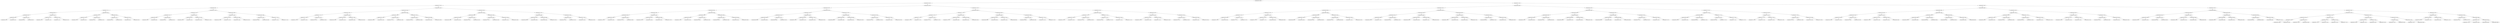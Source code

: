digraph G{
157277860 [label="Node{data=[5766, 5766]}"]
157277860 -> 2066401398
2066401398 [label="Node{data=[3109, 3109]}"]
2066401398 -> 516803228
516803228 [label="Node{data=[1573, 1573]}"]
516803228 -> 111847884
111847884 [label="Node{data=[333, 333]}"]
111847884 -> 1912073539
1912073539 [label="Node{data=[317, 317]}"]
1912073539 -> 1555296883
1555296883 [label="Node{data=[309, 309]}"]
1555296883 -> 752503379
752503379 [label="Node{data=[305, 305]}"]
752503379 -> 2146267853
2146267853 [label="Node{data=[303, 303]}"]
2146267853 -> 834540934
834540934 [label="Node{data=[302, 302]}"]
2146267853 -> 1918716328
1918716328 [label="Node{data=[304, 304]}"]
752503379 -> 212540770
212540770 [label="Node{data=[307, 307]}"]
212540770 -> 415530272
415530272 [label="Node{data=[306, 306]}"]
212540770 -> 1503087003
1503087003 [label="Node{data=[308, 308]}"]
1555296883 -> 1092573960
1092573960 [label="Node{data=[313, 313]}"]
1092573960 -> 353046084
353046084 [label="Node{data=[311, 311]}"]
353046084 -> 773672120
773672120 [label="Node{data=[310, 310]}"]
353046084 -> 1294275441
1294275441 [label="Node{data=[312, 312]}"]
1092573960 -> 1993983686
1993983686 [label="Node{data=[315, 315]}"]
1993983686 -> 997039991
997039991 [label="Node{data=[314, 314]}"]
1993983686 -> 2136046638
2136046638 [label="Node{data=[316, 316]}"]
1912073539 -> 445269550
445269550 [label="Node{data=[325, 325]}"]
445269550 -> 584928335
584928335 [label="Node{data=[321, 321]}"]
584928335 -> 1973221700
1973221700 [label="Node{data=[319, 319]}"]
1973221700 -> 22567893
22567893 [label="Node{data=[318, 318]}"]
1973221700 -> 1227605734
1227605734 [label="Node{data=[320, 320]}"]
584928335 -> 22824120
22824120 [label="Node{data=[323, 323]}"]
22824120 -> 320396046
320396046 [label="Node{data=[322, 322]}"]
22824120 -> 1356708939
1356708939 [label="Node{data=[324, 324]}"]
445269550 -> 1205226560
1205226560 [label="Node{data=[329, 329]}"]
1205226560 -> 617392518
617392518 [label="Node{data=[327, 327]}"]
617392518 -> 1901713082
1901713082 [label="Node{data=[326, 326]}"]
617392518 -> 1281037118
1281037118 [label="Node{data=[328, 328]}"]
1205226560 -> 966455993
966455993 [label="Node{data=[331, 331]}"]
966455993 -> 2027682965
2027682965 [label="Node{data=[330, 330]}"]
966455993 -> 1191713074
1191713074 [label="Node{data=[332, 332]}"]
111847884 -> 1407070222
1407070222 [label="Node{data=[1243, 1243]}"]
1407070222 -> 1035931638
1035931638 [label="Node{data=[341, 341]}"]
1035931638 -> 438788992
438788992 [label="Node{data=[337, 337]}"]
438788992 -> 501299327
501299327 [label="Node{data=[335, 335]}"]
501299327 -> 1058878861
1058878861 [label="Node{data=[334, 334]}"]
501299327 -> 2048412967
2048412967 [label="Node{data=[336, 336]}"]
438788992 -> 1535249031
1535249031 [label="Node{data=[339, 339]}"]
1535249031 -> 1328866120
1328866120 [label="Node{data=[338, 338]}"]
1535249031 -> 424875646
424875646 [label="Node{data=[340, 340]}"]
1035931638 -> 555356422
555356422 [label="Node{data=[345, 345]}"]
555356422 -> 1787294096
1787294096 [label="Node{data=[343, 343]}"]
1787294096 -> 46231851
46231851 [label="Node{data=[342, 342]}"]
1787294096 -> 60848107
60848107 [label="Node{data=[344, 344]}"]
555356422 -> 1925436600
1925436600 [label="Node{data=[1105, 1105]}"]
1925436600 -> 664641537
664641537 [label="Node{data=[1055, 1055]}"]
1925436600 -> 786220528
786220528 [label="Node{data=[1190, 1190]}"]
1407070222 -> 776204527
776204527 [label="Node{data=[1565, 1565]}"]
776204527 -> 1112119179
1112119179 [label="Node{data=[1561, 1561]}"]
1112119179 -> 136231531
136231531 [label="Node{data=[1343, 1343]}"]
136231531 -> 1076170205
1076170205 [label="Node{data=[1340, 1340]}"]
136231531 -> 1901091262
1901091262 [label="Node{data=[1378, 1378]}"]
1112119179 -> 2133552592
2133552592 [label="Node{data=[1563, 1563]}"]
2133552592 -> 35347900
35347900 [label="Node{data=[1562, 1562]}"]
2133552592 -> 1790505927
1790505927 [label="Node{data=[1564, 1564]}"]
776204527 -> 433511047
433511047 [label="Node{data=[1569, 1569]}"]
433511047 -> 1027043712
1027043712 [label="Node{data=[1567, 1567]}"]
1027043712 -> 1696148775
1696148775 [label="Node{data=[1566, 1566]}"]
1027043712 -> 1209191560
1209191560 [label="Node{data=[1568, 1568]}"]
433511047 -> 1740580335
1740580335 [label="Node{data=[1571, 1571]}"]
1740580335 -> 1627583465
1627583465 [label="Node{data=[1570, 1570]}"]
1740580335 -> 1306430203
1306430203 [label="Node{data=[1572, 1572]}"]
516803228 -> 326531396
326531396 [label="Node{data=[1991, 1991]}"]
326531396 -> 234399384
234399384 [label="Node{data=[1589, 1589]}"]
234399384 -> 2073268597
2073268597 [label="Node{data=[1581, 1581]}"]
2073268597 -> 1117996462
1117996462 [label="Node{data=[1577, 1577]}"]
1117996462 -> 1648343271
1648343271 [label="Node{data=[1575, 1575]}"]
1648343271 -> 716901982
716901982 [label="Node{data=[1574, 1574]}"]
1648343271 -> 1296316997
1296316997 [label="Node{data=[1576, 1576]}"]
1117996462 -> 353536118
353536118 [label="Node{data=[1579, 1579]}"]
353536118 -> 183886515
183886515 [label="Node{data=[1578, 1578]}"]
353536118 -> 2018427981
2018427981 [label="Node{data=[1580, 1580]}"]
2073268597 -> 347365139
347365139 [label="Node{data=[1585, 1585]}"]
347365139 -> 367273163
367273163 [label="Node{data=[1583, 1583]}"]
367273163 -> 807513278
807513278 [label="Node{data=[1582, 1582]}"]
367273163 -> 1052998235
1052998235 [label="Node{data=[1584, 1584]}"]
347365139 -> 146404951
146404951 [label="Node{data=[1587, 1587]}"]
146404951 -> 1020217847
1020217847 [label="Node{data=[1586, 1586]}"]
146404951 -> 20334220
20334220 [label="Node{data=[1588, 1588]}"]
234399384 -> 604173651
604173651 [label="Node{data=[1983, 1983]}"]
604173651 -> 1674491082
1674491082 [label="Node{data=[1604, 1604]}"]
1674491082 -> 629725621
629725621 [label="Node{data=[1591, 1591]}"]
629725621 -> 372898222
372898222 [label="Node{data=[1590, 1590]}"]
629725621 -> 631385687
631385687 [label="Node{data=[1592, 1592]}"]
1674491082 -> 861714125
861714125 [label="Node{data=[1946, 1946]}"]
861714125 -> 1350206562
1350206562 [label="Node{data=[1671, 1671]}"]
861714125 -> 165147466
165147466 [label="Node{data=[1982, 1982]}"]
604173651 -> 1035187377
1035187377 [label="Node{data=[1987, 1987]}"]
1035187377 -> 1804572436
1804572436 [label="Node{data=[1985, 1985]}"]
1804572436 -> 1867667347
1867667347 [label="Node{data=[1984, 1984]}"]
1804572436 -> 1504289936
1504289936 [label="Node{data=[1986, 1986]}"]
1035187377 -> 2040497448
2040497448 [label="Node{data=[1989, 1989]}"]
2040497448 -> 1858046520
1858046520 [label="Node{data=[1988, 1988]}"]
2040497448 -> 321693363
321693363 [label="Node{data=[1990, 1990]}"]
326531396 -> 129305954
129305954 [label="Node{data=[2624, 2624]}"]
129305954 -> 42368633
42368633 [label="Node{data=[2616, 2616]}"]
42368633 -> 284871259
284871259 [label="Node{data=[1995, 1995]}"]
284871259 -> 1721102281
1721102281 [label="Node{data=[1993, 1993]}"]
1721102281 -> 1239687268
1239687268 [label="Node{data=[1992, 1992]}"]
1721102281 -> 2015427223
2015427223 [label="Node{data=[1994, 1994]}"]
284871259 -> 1045319642
1045319642 [label="Node{data=[2614, 2614]}"]
1045319642 -> 2003571837
2003571837 [label="Node{data=[2613, 2613]}"]
1045319642 -> 526646772
526646772 [label="Node{data=[2615, 2615]}"]
42368633 -> 1625839821
1625839821 [label="Node{data=[2620, 2620]}"]
1625839821 -> 739568533
739568533 [label="Node{data=[2618, 2618]}"]
739568533 -> 1003281814
1003281814 [label="Node{data=[2617, 2617]}"]
739568533 -> 1002441542
1002441542 [label="Node{data=[2619, 2619]}"]
1625839821 -> 424411843
424411843 [label="Node{data=[2622, 2622]}"]
424411843 -> 311364156
311364156 [label="Node{data=[2621, 2621]}"]
424411843 -> 1341281686
1341281686 [label="Node{data=[2623, 2623]}"]
129305954 -> 1960045845
1960045845 [label="Node{data=[3101, 3101]}"]
1960045845 -> 233874262
233874262 [label="Node{data=[3095, 3095]}"]
233874262 -> 1740936766
1740936766 [label="Node{data=[3051, 3051]}"]
1740936766 -> 986132917
986132917 [label="Node{data=[2625, 2625]}"]
1740936766 -> 1368905917
1368905917 [label="Node{data=[3065, 3065]}"]
233874262 -> 1509239754
1509239754 [label="Node{data=[3099, 3099]}"]
1509239754 -> 440607660
440607660 [label="Node{data=[3098, 3098]}"]
1509239754 -> 428536776
428536776 [label="Node{data=[3100, 3100]}"]
1960045845 -> 1983349364
1983349364 [label="Node{data=[3105, 3105]}"]
1983349364 -> 116153347
116153347 [label="Node{data=[3103, 3103]}"]
116153347 -> 95502641
95502641 [label="Node{data=[3102, 3102]}"]
116153347 -> 1265362684
1265362684 [label="Node{data=[3104, 3104]}"]
1983349364 -> 25557447
25557447 [label="Node{data=[3107, 3107]}"]
25557447 -> 1710076336
1710076336 [label="Node{data=[3106, 3106]}"]
25557447 -> 1792724213
1792724213 [label="Node{data=[3108, 3108]}"]
2066401398 -> 2115144532
2115144532 [label="Node{data=[3769, 3769]}"]
2115144532 -> 1349979792
1349979792 [label="Node{data=[3357, 3357]}"]
1349979792 -> 1478448415
1478448415 [label="Node{data=[3208, 3208]}"]
1478448415 -> 1688110989
1688110989 [label="Node{data=[3200, 3200]}"]
1688110989 -> 238872673
238872673 [label="Node{data=[3196, 3196]}"]
238872673 -> 1725396152
1725396152 [label="Node{data=[3194, 3194]}"]
1725396152 -> 1153589968
1153589968 [label="Node{data=[3110, 3110]}"]
1725396152 -> 1425028906
1425028906 [label="Node{data=[3195, 3195]}"]
238872673 -> 1038524981
1038524981 [label="Node{data=[3198, 3198]}"]
1038524981 -> 1615422341
1615422341 [label="Node{data=[3197, 3197]}"]
1038524981 -> 927615422
927615422 [label="Node{data=[3199, 3199]}"]
1688110989 -> 1658216730
1658216730 [label="Node{data=[3204, 3204]}"]
1658216730 -> 1781104767
1781104767 [label="Node{data=[3202, 3202]}"]
1781104767 -> 1104643060
1104643060 [label="Node{data=[3201, 3201]}"]
1781104767 -> 615855561
615855561 [label="Node{data=[3203, 3203]}"]
1658216730 -> 1966759668
1966759668 [label="Node{data=[3206, 3206]}"]
1966759668 -> 1404437076
1404437076 [label="Node{data=[3205, 3205]}"]
1966759668 -> 780399605
780399605 [label="Node{data=[3207, 3207]}"]
1478448415 -> 588615825
588615825 [label="Node{data=[3349, 3349]}"]
588615825 -> 75479033
75479033 [label="Node{data=[3345, 3345]}"]
75479033 -> 1740157312
1740157312 [label="Node{data=[3343, 3343]}"]
1740157312 -> 1452669657
1452669657 [label="Node{data=[3212, 3212]}"]
1740157312 -> 1493924226
1493924226 [label="Node{data=[3344, 3344]}"]
75479033 -> 540200229
540200229 [label="Node{data=[3347, 3347]}"]
540200229 -> 44325906
44325906 [label="Node{data=[3346, 3346]}"]
540200229 -> 2065575341
2065575341 [label="Node{data=[3348, 3348]}"]
588615825 -> 2044435493
2044435493 [label="Node{data=[3353, 3353]}"]
2044435493 -> 1337343454
1337343454 [label="Node{data=[3351, 3351]}"]
1337343454 -> 1876077814
1876077814 [label="Node{data=[3350, 3350]}"]
1337343454 -> 1705740260
1705740260 [label="Node{data=[3352, 3352]}"]
2044435493 -> 1085543872
1085543872 [label="Node{data=[3355, 3355]}"]
1085543872 -> 1049794757
1049794757 [label="Node{data=[3354, 3354]}"]
1085543872 -> 1146955517
1146955517 [label="Node{data=[3356, 3356]}"]
1349979792 -> 2104495413
2104495413 [label="Node{data=[3679, 3679]}"]
2104495413 -> 487198030
487198030 [label="Node{data=[3671, 3671]}"]
487198030 -> 930409114
930409114 [label="Node{data=[3361, 3361]}"]
930409114 -> 439568455
439568455 [label="Node{data=[3359, 3359]}"]
439568455 -> 1742206865
1742206865 [label="Node{data=[3358, 3358]}"]
439568455 -> 721090136
721090136 [label="Node{data=[3360, 3360]}"]
930409114 -> 977992103
977992103 [label="Node{data=[3571, 3571]}"]
977992103 -> 985399257
985399257 [label="Node{data=[3555, 3555]}"]
977992103 -> 1653144672
1653144672 [label="Node{data=[3670, 3670]}"]
487198030 -> 532520543
532520543 [label="Node{data=[3675, 3675]}"]
532520543 -> 1918356430
1918356430 [label="Node{data=[3673, 3673]}"]
1918356430 -> 393717610
393717610 [label="Node{data=[3672, 3672]}"]
1918356430 -> 850993688
850993688 [label="Node{data=[3674, 3674]}"]
532520543 -> 1099238774
1099238774 [label="Node{data=[3677, 3677]}"]
1099238774 -> 230733619
230733619 [label="Node{data=[3676, 3676]}"]
1099238774 -> 665193750
665193750 [label="Node{data=[3678, 3678]}"]
2104495413 -> 1559511576
1559511576 [label="Node{data=[3761, 3761]}"]
1559511576 -> 896731725
896731725 [label="Node{data=[3683, 3683]}"]
896731725 -> 1023560447
1023560447 [label="Node{data=[3681, 3681]}"]
1023560447 -> 719007476
719007476 [label="Node{data=[3680, 3680]}"]
1023560447 -> 1413569845
1413569845 [label="Node{data=[3682, 3682]}"]
896731725 -> 2035090578
2035090578 [label="Node{data=[3685, 3685]}"]
2035090578 -> 1454898422
1454898422 [label="Node{data=[3684, 3684]}"]
2035090578 -> 627627098
627627098 [label="Node{data=[3760, 3760]}"]
1559511576 -> 2065599799
2065599799 [label="Node{data=[3765, 3765]}"]
2065599799 -> 1793486674
1793486674 [label="Node{data=[3763, 3763]}"]
1793486674 -> 56590004
56590004 [label="Node{data=[3762, 3762]}"]
1793486674 -> 1626775681
1626775681 [label="Node{data=[3764, 3764]}"]
2065599799 -> 1871642269
1871642269 [label="Node{data=[3767, 3767]}"]
1871642269 -> 910917825
910917825 [label="Node{data=[3766, 3766]}"]
1871642269 -> 1318707810
1318707810 [label="Node{data=[3768, 3768]}"]
2115144532 -> 457089432
457089432 [label="Node{data=[4273, 4273]}"]
457089432 -> 64806516
64806516 [label="Node{data=[3805, 3805]}"]
64806516 -> 1769675590
1769675590 [label="Node{data=[3777, 3777]}"]
1769675590 -> 1760591609
1760591609 [label="Node{data=[3773, 3773]}"]
1760591609 -> 111947806
111947806 [label="Node{data=[3771, 3771]}"]
111947806 -> 1667658177
1667658177 [label="Node{data=[3770, 3770]}"]
111947806 -> 1391916992
1391916992 [label="Node{data=[3772, 3772]}"]
1760591609 -> 966413521
966413521 [label="Node{data=[3775, 3775]}"]
966413521 -> 1582409532
1582409532 [label="Node{data=[3774, 3774]}"]
966413521 -> 250162510
250162510 [label="Node{data=[3776, 3776]}"]
1769675590 -> 1799652260
1799652260 [label="Node{data=[3801, 3801]}"]
1799652260 -> 5486297
5486297 [label="Node{data=[3799, 3799]}"]
5486297 -> 1399359912
1399359912 [label="Node{data=[3778, 3778]}"]
5486297 -> 338447830
338447830 [label="Node{data=[3800, 3800]}"]
1799652260 -> 1530574164
1530574164 [label="Node{data=[3803, 3803]}"]
1530574164 -> 1187128724
1187128724 [label="Node{data=[3802, 3802]}"]
1530574164 -> 1366343981
1366343981 [label="Node{data=[3804, 3804]}"]
64806516 -> 658793512
658793512 [label="Node{data=[4265, 4265]}"]
658793512 -> 693826945
693826945 [label="Node{data=[3809, 3809]}"]
693826945 -> 2128845755
2128845755 [label="Node{data=[3807, 3807]}"]
2128845755 -> 701318371
701318371 [label="Node{data=[3806, 3806]}"]
2128845755 -> 757858518
757858518 [label="Node{data=[3808, 3808]}"]
693826945 -> 1394875919
1394875919 [label="Node{data=[3811, 3811]}"]
1394875919 -> 829974931
829974931 [label="Node{data=[3810, 3810]}"]
1394875919 -> 1926355203
1926355203 [label="Node{data=[3989, 3989]}"]
658793512 -> 1060523327
1060523327 [label="Node{data=[4269, 4269]}"]
1060523327 -> 1284630704
1284630704 [label="Node{data=[4267, 4267]}"]
1284630704 -> 1045902400
1045902400 [label="Node{data=[4266, 4266]}"]
1284630704 -> 1119021896
1119021896 [label="Node{data=[4268, 4268]}"]
1060523327 -> 1340086676
1340086676 [label="Node{data=[4271, 4271]}"]
1340086676 -> 209173680
209173680 [label="Node{data=[4270, 4270]}"]
1340086676 -> 184904778
184904778 [label="Node{data=[4272, 4272]}"]
457089432 -> 1589128905
1589128905 [label="Node{data=[5122, 5122]}"]
1589128905 -> 291221555
291221555 [label="Node{data=[4281, 4281]}"]
291221555 -> 553127060
553127060 [label="Node{data=[4277, 4277]}"]
553127060 -> 12534781
12534781 [label="Node{data=[4275, 4275]}"]
12534781 -> 535755589
535755589 [label="Node{data=[4274, 4274]}"]
12534781 -> 1400375971
1400375971 [label="Node{data=[4276, 4276]}"]
553127060 -> 864301300
864301300 [label="Node{data=[4279, 4279]}"]
864301300 -> 1230912978
1230912978 [label="Node{data=[4278, 4278]}"]
864301300 -> 553833327
553833327 [label="Node{data=[4280, 4280]}"]
291221555 -> 851241214
851241214 [label="Node{data=[5111, 5111]}"]
851241214 -> 548236749
548236749 [label="Node{data=[4775, 4775]}"]
548236749 -> 413492391
413492391 [label="Node{data=[4282, 4282]}"]
548236749 -> 789271927
789271927 [label="Node{data=[4787, 4787]}"]
851241214 -> 2057679728
2057679728 [label="Node{data=[5120, 5120]}"]
2057679728 -> 833452780
833452780 [label="Node{data=[5119, 5119]}"]
2057679728 -> 35565602
35565602 [label="Node{data=[5121, 5121]}"]
1589128905 -> 2009853435
2009853435 [label="Node{data=[5130, 5130]}"]
2009853435 -> 547552833
547552833 [label="Node{data=[5126, 5126]}"]
547552833 -> 2046986915
2046986915 [label="Node{data=[5124, 5124]}"]
2046986915 -> 233486945
233486945 [label="Node{data=[5123, 5123]}"]
2046986915 -> 635841042
635841042 [label="Node{data=[5125, 5125]}"]
547552833 -> 302094361
302094361 [label="Node{data=[5128, 5128]}"]
302094361 -> 2084069224
2084069224 [label="Node{data=[5127, 5127]}"]
302094361 -> 609868604
609868604 [label="Node{data=[5129, 5129]}"]
2009853435 -> 813421343
813421343 [label="Node{data=[5134, 5134]}"]
813421343 -> 782521433
782521433 [label="Node{data=[5132, 5132]}"]
782521433 -> 282697210
282697210 [label="Node{data=[5131, 5131]}"]
782521433 -> 2058560742
2058560742 [label="Node{data=[5133, 5133]}"]
813421343 -> 339669892
339669892 [label="Node{data=[5587, 5587]}"]
339669892 -> 414481350
414481350 [label="Node{data=[5135, 5135]}"]
339669892 -> 1147011943
1147011943 [label="Node{data=[5765, 5765]}"]
157277860 -> 665426718
665426718 [label="Node{data=[7291, 7291]}"]
665426718 -> 1147731644
1147731644 [label="Node{data=[6346, 6346]}"]
1147731644 -> 2142881724
2142881724 [label="Node{data=[6314, 6314]}"]
2142881724 -> 1271445015
1271445015 [label="Node{data=[6259, 6259]}"]
1271445015 -> 542287131
542287131 [label="Node{data=[5774, 5774]}"]
542287131 -> 592196275
592196275 [label="Node{data=[5770, 5770]}"]
592196275 -> 309957953
309957953 [label="Node{data=[5768, 5768]}"]
309957953 -> 470806807
470806807 [label="Node{data=[5767, 5767]}"]
309957953 -> 692119024
692119024 [label="Node{data=[5769, 5769]}"]
592196275 -> 1809548225
1809548225 [label="Node{data=[5772, 5772]}"]
1809548225 -> 894881894
894881894 [label="Node{data=[5771, 5771]}"]
1809548225 -> 1446119570
1446119570 [label="Node{data=[5773, 5773]}"]
542287131 -> 2029193409
2029193409 [label="Node{data=[5778, 5778]}"]
2029193409 -> 1325488533
1325488533 [label="Node{data=[5776, 5776]}"]
1325488533 -> 1289188851
1289188851 [label="Node{data=[5775, 5775]}"]
1325488533 -> 174555747
174555747 [label="Node{data=[5777, 5777]}"]
2029193409 -> 1790064366
1790064366 [label="Node{data=[6257, 6257]}"]
1790064366 -> 800720860
800720860 [label="Node{data=[6256, 6256]}"]
1790064366 -> 1488291637
1488291637 [label="Node{data=[6258, 6258]}"]
1271445015 -> 1861710554
1861710554 [label="Node{data=[6306, 6306]}"]
1861710554 -> 352922796
352922796 [label="Node{data=[6263, 6263]}"]
352922796 -> 1794264374
1794264374 [label="Node{data=[6261, 6261]}"]
1794264374 -> 504030066
504030066 [label="Node{data=[6260, 6260]}"]
1794264374 -> 1262363595
1262363595 [label="Node{data=[6262, 6262]}"]
352922796 -> 386796108
386796108 [label="Node{data=[6265, 6265]}"]
386796108 -> 1869442662
1869442662 [label="Node{data=[6264, 6264]}"]
386796108 -> 641012106
641012106 [label="Node{data=[6305, 6305]}"]
1861710554 -> 481255164
481255164 [label="Node{data=[6310, 6310]}"]
481255164 -> 2073324367
2073324367 [label="Node{data=[6308, 6308]}"]
2073324367 -> 2131633157
2131633157 [label="Node{data=[6307, 6307]}"]
2073324367 -> 1907999535
1907999535 [label="Node{data=[6309, 6309]}"]
481255164 -> 394738522
394738522 [label="Node{data=[6312, 6312]}"]
394738522 -> 1334965494
1334965494 [label="Node{data=[6311, 6311]}"]
394738522 -> 1093787405
1093787405 [label="Node{data=[6313, 6313]}"]
2142881724 -> 2125388991
2125388991 [label="Node{data=[6330, 6330]}"]
2125388991 -> 1348302299
1348302299 [label="Node{data=[6322, 6322]}"]
1348302299 -> 279645538
279645538 [label="Node{data=[6318, 6318]}"]
279645538 -> 1596809677
1596809677 [label="Node{data=[6316, 6316]}"]
1596809677 -> 1475220915
1475220915 [label="Node{data=[6315, 6315]}"]
1596809677 -> 1822835000
1822835000 [label="Node{data=[6317, 6317]}"]
279645538 -> 615416275
615416275 [label="Node{data=[6320, 6320]}"]
615416275 -> 272215938
272215938 [label="Node{data=[6319, 6319]}"]
615416275 -> 928871355
928871355 [label="Node{data=[6321, 6321]}"]
1348302299 -> 1764510697
1764510697 [label="Node{data=[6326, 6326]}"]
1764510697 -> 970784518
970784518 [label="Node{data=[6324, 6324]}"]
970784518 -> 1690567168
1690567168 [label="Node{data=[6323, 6323]}"]
970784518 -> 945317256
945317256 [label="Node{data=[6325, 6325]}"]
1764510697 -> 857739881
857739881 [label="Node{data=[6328, 6328]}"]
857739881 -> 1843068868
1843068868 [label="Node{data=[6327, 6327]}"]
857739881 -> 692728957
692728957 [label="Node{data=[6329, 6329]}"]
2125388991 -> 1388671225
1388671225 [label="Node{data=[6338, 6338]}"]
1388671225 -> 1631949714
1631949714 [label="Node{data=[6334, 6334]}"]
1631949714 -> 1532716193
1532716193 [label="Node{data=[6332, 6332]}"]
1532716193 -> 592075371
592075371 [label="Node{data=[6331, 6331]}"]
1532716193 -> 1517401155
1517401155 [label="Node{data=[6333, 6333]}"]
1631949714 -> 400913820
400913820 [label="Node{data=[6336, 6336]}"]
400913820 -> 387675565
387675565 [label="Node{data=[6335, 6335]}"]
400913820 -> 1718873127
1718873127 [label="Node{data=[6337, 6337]}"]
1388671225 -> 838307590
838307590 [label="Node{data=[6342, 6342]}"]
838307590 -> 218252593
218252593 [label="Node{data=[6340, 6340]}"]
218252593 -> 1098444577
1098444577 [label="Node{data=[6339, 6339]}"]
218252593 -> 940782077
940782077 [label="Node{data=[6341, 6341]}"]
838307590 -> 898700870
898700870 [label="Node{data=[6344, 6344]}"]
898700870 -> 715515400
715515400 [label="Node{data=[6343, 6343]}"]
898700870 -> 748819866
748819866 [label="Node{data=[6345, 6345]}"]
1147731644 -> 220153130
220153130 [label="Node{data=[6378, 6378]}"]
220153130 -> 805392873
805392873 [label="Node{data=[6362, 6362]}"]
805392873 -> 890336327
890336327 [label="Node{data=[6354, 6354]}"]
890336327 -> 161724858
161724858 [label="Node{data=[6350, 6350]}"]
161724858 -> 2128776113
2128776113 [label="Node{data=[6348, 6348]}"]
2128776113 -> 1154876317
1154876317 [label="Node{data=[6347, 6347]}"]
2128776113 -> 2061235212
2061235212 [label="Node{data=[6349, 6349]}"]
161724858 -> 1847716996
1847716996 [label="Node{data=[6352, 6352]}"]
1847716996 -> 74735090
74735090 [label="Node{data=[6351, 6351]}"]
1847716996 -> 1883925514
1883925514 [label="Node{data=[6353, 6353]}"]
890336327 -> 1427410331
1427410331 [label="Node{data=[6358, 6358]}"]
1427410331 -> 875564657
875564657 [label="Node{data=[6356, 6356]}"]
875564657 -> 311254728
311254728 [label="Node{data=[6355, 6355]}"]
875564657 -> 830753455
830753455 [label="Node{data=[6357, 6357]}"]
1427410331 -> 1074618705
1074618705 [label="Node{data=[6360, 6360]}"]
1074618705 -> 1962589351
1962589351 [label="Node{data=[6359, 6359]}"]
1074618705 -> 217700334
217700334 [label="Node{data=[6361, 6361]}"]
805392873 -> 523974124
523974124 [label="Node{data=[6370, 6370]}"]
523974124 -> 882366643
882366643 [label="Node{data=[6366, 6366]}"]
882366643 -> 355030274
355030274 [label="Node{data=[6364, 6364]}"]
355030274 -> 1471002350
1471002350 [label="Node{data=[6363, 6363]}"]
355030274 -> 301952418
301952418 [label="Node{data=[6365, 6365]}"]
882366643 -> 463961454
463961454 [label="Node{data=[6368, 6368]}"]
463961454 -> 1148828253
1148828253 [label="Node{data=[6367, 6367]}"]
463961454 -> 2128178938
2128178938 [label="Node{data=[6369, 6369]}"]
523974124 -> 346136318
346136318 [label="Node{data=[6374, 6374]}"]
346136318 -> 885906697
885906697 [label="Node{data=[6372, 6372]}"]
885906697 -> 1039082143
1039082143 [label="Node{data=[6371, 6371]}"]
885906697 -> 141829478
141829478 [label="Node{data=[6373, 6373]}"]
346136318 -> 272239864
272239864 [label="Node{data=[6376, 6376]}"]
272239864 -> 1246080611
1246080611 [label="Node{data=[6375, 6375]}"]
272239864 -> 242914926
242914926 [label="Node{data=[6377, 6377]}"]
220153130 -> 655154642
655154642 [label="Node{data=[7275, 7275]}"]
655154642 -> 1729185799
1729185799 [label="Node{data=[7267, 7267]}"]
1729185799 -> 12633136
12633136 [label="Node{data=[6382, 6382]}"]
12633136 -> 1523841952
1523841952 [label="Node{data=[6380, 6380]}"]
1523841952 -> 460349285
460349285 [label="Node{data=[6379, 6379]}"]
1523841952 -> 1993112956
1993112956 [label="Node{data=[6381, 6381]}"]
12633136 -> 1890305745
1890305745 [label="Node{data=[6384, 6384]}"]
1890305745 -> 895499679
895499679 [label="Node{data=[6383, 6383]}"]
1890305745 -> 745723681
745723681 [label="Node{data=[6421, 6421]}"]
1729185799 -> 968910926
968910926 [label="Node{data=[7271, 7271]}"]
968910926 -> 393456873
393456873 [label="Node{data=[7269, 7269]}"]
393456873 -> 592181085
592181085 [label="Node{data=[7268, 7268]}"]
393456873 -> 423290826
423290826 [label="Node{data=[7270, 7270]}"]
968910926 -> 587361979
587361979 [label="Node{data=[7273, 7273]}"]
587361979 -> 689740502
689740502 [label="Node{data=[7272, 7272]}"]
587361979 -> 1435595191
1435595191 [label="Node{data=[7274, 7274]}"]
655154642 -> 467388536
467388536 [label="Node{data=[7283, 7283]}"]
467388536 -> 731646478
731646478 [label="Node{data=[7279, 7279]}"]
731646478 -> 1721495425
1721495425 [label="Node{data=[7277, 7277]}"]
1721495425 -> 945366572
945366572 [label="Node{data=[7276, 7276]}"]
1721495425 -> 2097459543
2097459543 [label="Node{data=[7278, 7278]}"]
731646478 -> 906172547
906172547 [label="Node{data=[7281, 7281]}"]
906172547 -> 266149413
266149413 [label="Node{data=[7280, 7280]}"]
906172547 -> 2118398388
2118398388 [label="Node{data=[7282, 7282]}"]
467388536 -> 638757154
638757154 [label="Node{data=[7287, 7287]}"]
638757154 -> 150694499
150694499 [label="Node{data=[7285, 7285]}"]
150694499 -> 1865445743
1865445743 [label="Node{data=[7284, 7284]}"]
150694499 -> 807810220
807810220 [label="Node{data=[7286, 7286]}"]
638757154 -> 63885363
63885363 [label="Node{data=[7289, 7289]}"]
63885363 -> 1354046043
1354046043 [label="Node{data=[7288, 7288]}"]
63885363 -> 1013097003
1013097003 [label="Node{data=[7290, 7290]}"]
665426718 -> 1038119519
1038119519 [label="Node{data=[8431, 8431]}"]
1038119519 -> 1213887128
1213887128 [label="Node{data=[8399, 8399]}"]
1213887128 -> 818269706
818269706 [label="Node{data=[8383, 8383]}"]
818269706 -> 429867459
429867459 [label="Node{data=[7299, 7299]}"]
429867459 -> 668187173
668187173 [label="Node{data=[7295, 7295]}"]
668187173 -> 1007076085
1007076085 [label="Node{data=[7293, 7293]}"]
1007076085 -> 581824225
581824225 [label="Node{data=[7292, 7292]}"]
1007076085 -> 1105142318
1105142318 [label="Node{data=[7294, 7294]}"]
668187173 -> 2070391458
2070391458 [label="Node{data=[7297, 7297]}"]
2070391458 -> 1904008785
1904008785 [label="Node{data=[7296, 7296]}"]
2070391458 -> 1022094457
1022094457 [label="Node{data=[7298, 7298]}"]
429867459 -> 69040024
69040024 [label="Node{data=[7810, 7810]}"]
69040024 -> 1114242819
1114242819 [label="Node{data=[7301, 7301]}"]
1114242819 -> 1433415497
1433415497 [label="Node{data=[7300, 7300]}"]
1114242819 -> 916167098
916167098 [label="Node{data=[7302, 7302]}"]
69040024 -> 1507170630
1507170630 [label="Node{data=[8381, 8381]}"]
1507170630 -> 1414128792
1414128792 [label="Node{data=[7835, 7835]}"]
1507170630 -> 1540927
1540927 [label="Node{data=[8382, 8382]}"]
818269706 -> 1781243086
1781243086 [label="Node{data=[8391, 8391]}"]
1781243086 -> 532752228
532752228 [label="Node{data=[8387, 8387]}"]
532752228 -> 79133984
79133984 [label="Node{data=[8385, 8385]}"]
79133984 -> 939858162
939858162 [label="Node{data=[8384, 8384]}"]
79133984 -> 251543248
251543248 [label="Node{data=[8386, 8386]}"]
532752228 -> 412271212
412271212 [label="Node{data=[8389, 8389]}"]
412271212 -> 670298659
670298659 [label="Node{data=[8388, 8388]}"]
412271212 -> 924953767
924953767 [label="Node{data=[8390, 8390]}"]
1781243086 -> 1221987373
1221987373 [label="Node{data=[8395, 8395]}"]
1221987373 -> 1180247801
1180247801 [label="Node{data=[8393, 8393]}"]
1180247801 -> 2114168571
2114168571 [label="Node{data=[8392, 8392]}"]
1180247801 -> 1157462280
1157462280 [label="Node{data=[8394, 8394]}"]
1221987373 -> 1018344158
1018344158 [label="Node{data=[8397, 8397]}"]
1018344158 -> 861091167
861091167 [label="Node{data=[8396, 8396]}"]
1018344158 -> 1342466480
1342466480 [label="Node{data=[8398, 8398]}"]
1213887128 -> 2132705153
2132705153 [label="Node{data=[8415, 8415]}"]
2132705153 -> 1452476158
1452476158 [label="Node{data=[8407, 8407]}"]
1452476158 -> 2084583614
2084583614 [label="Node{data=[8403, 8403]}"]
2084583614 -> 268081007
268081007 [label="Node{data=[8401, 8401]}"]
268081007 -> 51647334
51647334 [label="Node{data=[8400, 8400]}"]
268081007 -> 1300123916
1300123916 [label="Node{data=[8402, 8402]}"]
2084583614 -> 814093781
814093781 [label="Node{data=[8405, 8405]}"]
814093781 -> 1805434181
1805434181 [label="Node{data=[8404, 8404]}"]
814093781 -> 1211112563
1211112563 [label="Node{data=[8406, 8406]}"]
1452476158 -> 2004472392
2004472392 [label="Node{data=[8411, 8411]}"]
2004472392 -> 2001820111
2001820111 [label="Node{data=[8409, 8409]}"]
2001820111 -> 2041160949
2041160949 [label="Node{data=[8408, 8408]}"]
2001820111 -> 833813559
833813559 [label="Node{data=[8410, 8410]}"]
2004472392 -> 140547035
140547035 [label="Node{data=[8413, 8413]}"]
140547035 -> 1971469369
1971469369 [label="Node{data=[8412, 8412]}"]
140547035 -> 1094230128
1094230128 [label="Node{data=[8414, 8414]}"]
2132705153 -> 1733144356
1733144356 [label="Node{data=[8423, 8423]}"]
1733144356 -> 1799292509
1799292509 [label="Node{data=[8419, 8419]}"]
1799292509 -> 263757047
263757047 [label="Node{data=[8417, 8417]}"]
263757047 -> 193435216
193435216 [label="Node{data=[8416, 8416]}"]
263757047 -> 20528267
20528267 [label="Node{data=[8418, 8418]}"]
1799292509 -> 312991519
312991519 [label="Node{data=[8421, 8421]}"]
312991519 -> 1504949912
1504949912 [label="Node{data=[8420, 8420]}"]
312991519 -> 1848741608
1848741608 [label="Node{data=[8422, 8422]}"]
1733144356 -> 639908545
639908545 [label="Node{data=[8427, 8427]}"]
639908545 -> 181884477
181884477 [label="Node{data=[8425, 8425]}"]
181884477 -> 1318332041
1318332041 [label="Node{data=[8424, 8424]}"]
181884477 -> 741386109
741386109 [label="Node{data=[8426, 8426]}"]
639908545 -> 725971464
725971464 [label="Node{data=[8429, 8429]}"]
725971464 -> 462663651
462663651 [label="Node{data=[8428, 8428]}"]
725971464 -> 1960604278
1960604278 [label="Node{data=[8430, 8430]}"]
1038119519 -> 1576941791
1576941791 [label="Node{data=[9102, 9102]}"]
1576941791 -> 1563153498
1563153498 [label="Node{data=[8596, 8596]}"]
1563153498 -> 1539409067
1539409067 [label="Node{data=[8439, 8439]}"]
1539409067 -> 1276707431
1276707431 [label="Node{data=[8435, 8435]}"]
1276707431 -> 1619911675
1619911675 [label="Node{data=[8433, 8433]}"]
1619911675 -> 1661428404
1661428404 [label="Node{data=[8432, 8432]}"]
1619911675 -> 884233891
884233891 [label="Node{data=[8434, 8434]}"]
1276707431 -> 817520744
817520744 [label="Node{data=[8437, 8437]}"]
817520744 -> 1059573695
1059573695 [label="Node{data=[8436, 8436]}"]
817520744 -> 1735202861
1735202861 [label="Node{data=[8438, 8438]}"]
1539409067 -> 1912232749
1912232749 [label="Node{data=[8497, 8497]}"]
1912232749 -> 312532058
312532058 [label="Node{data=[8441, 8441]}"]
312532058 -> 335262598
335262598 [label="Node{data=[8440, 8440]}"]
312532058 -> 475557284
475557284 [label="Node{data=[8442, 8442]}"]
1912232749 -> 1062764081
1062764081 [label="Node{data=[8594, 8594]}"]
1062764081 -> 722352012
722352012 [label="Node{data=[8586, 8586]}"]
1062764081 -> 1705498344
1705498344 [label="Node{data=[8595, 8595]}"]
1563153498 -> 978170549
978170549 [label="Node{data=[8604, 8604]}"]
978170549 -> 1176037947
1176037947 [label="Node{data=[8600, 8600]}"]
1176037947 -> 485496611
485496611 [label="Node{data=[8598, 8598]}"]
485496611 -> 1195082435
1195082435 [label="Node{data=[8597, 8597]}"]
485496611 -> 280250507
280250507 [label="Node{data=[8599, 8599]}"]
1176037947 -> 301740436
301740436 [label="Node{data=[8602, 8602]}"]
301740436 -> 229209479
229209479 [label="Node{data=[8601, 8601]}"]
301740436 -> 371180395
371180395 [label="Node{data=[8603, 8603]}"]
978170549 -> 610087219
610087219 [label="Node{data=[9098, 9098]}"]
610087219 -> 1423824061
1423824061 [label="Node{data=[8606, 8606]}"]
1423824061 -> 312379116
312379116 [label="Node{data=[8605, 8605]}"]
1423824061 -> 2062682959
2062682959 [label="Node{data=[8933, 8933]}"]
610087219 -> 938174859
938174859 [label="Node{data=[9100, 9100]}"]
938174859 -> 229190647
229190647 [label="Node{data=[9099, 9099]}"]
938174859 -> 1801872712
1801872712 [label="Node{data=[9101, 9101]}"]
1576941791 -> 27570968
27570968 [label="Node{data=[9134, 9134]}"]
27570968 -> 1836000662
1836000662 [label="Node{data=[9118, 9118]}"]
1836000662 -> 702369119
702369119 [label="Node{data=[9110, 9110]}"]
702369119 -> 1909006601
1909006601 [label="Node{data=[9106, 9106]}"]
1909006601 -> 1439785051
1439785051 [label="Node{data=[9104, 9104]}"]
1439785051 -> 1099349218
1099349218 [label="Node{data=[9103, 9103]}"]
1439785051 -> 49460792
49460792 [label="Node{data=[9105, 9105]}"]
1909006601 -> 973803014
973803014 [label="Node{data=[9108, 9108]}"]
973803014 -> 1678144164
1678144164 [label="Node{data=[9107, 9107]}"]
973803014 -> 269726570
269726570 [label="Node{data=[9109, 9109]}"]
702369119 -> 122127398
122127398 [label="Node{data=[9114, 9114]}"]
122127398 -> 1709097462
1709097462 [label="Node{data=[9112, 9112]}"]
1709097462 -> 840572091
840572091 [label="Node{data=[9111, 9111]}"]
1709097462 -> 1059021169
1059021169 [label="Node{data=[9113, 9113]}"]
122127398 -> 71480320
71480320 [label="Node{data=[9116, 9116]}"]
71480320 -> 394269711
394269711 [label="Node{data=[9115, 9115]}"]
71480320 -> 1964846464
1964846464 [label="Node{data=[9117, 9117]}"]
1836000662 -> 835575483
835575483 [label="Node{data=[9126, 9126]}"]
835575483 -> 540974646
540974646 [label="Node{data=[9122, 9122]}"]
540974646 -> 923387474
923387474 [label="Node{data=[9120, 9120]}"]
923387474 -> 736398366
736398366 [label="Node{data=[9119, 9119]}"]
923387474 -> 1946400735
1946400735 [label="Node{data=[9121, 9121]}"]
540974646 -> 546850887
546850887 [label="Node{data=[9124, 9124]}"]
546850887 -> 1499083088
1499083088 [label="Node{data=[9123, 9123]}"]
546850887 -> 1456587289
1456587289 [label="Node{data=[9125, 9125]}"]
835575483 -> 1065695827
1065695827 [label="Node{data=[9130, 9130]}"]
1065695827 -> 1564313492
1564313492 [label="Node{data=[9128, 9128]}"]
1564313492 -> 1432747474
1432747474 [label="Node{data=[9127, 9127]}"]
1564313492 -> 226245741
226245741 [label="Node{data=[9129, 9129]}"]
1065695827 -> 465426483
465426483 [label="Node{data=[9132, 9132]}"]
465426483 -> 713948663
713948663 [label="Node{data=[9131, 9131]}"]
465426483 -> 1350311449
1350311449 [label="Node{data=[9133, 9133]}"]
27570968 -> 1016061743
1016061743 [label="Node{data=[9142, 9142]}"]
1016061743 -> 1225188557
1225188557 [label="Node{data=[9138, 9138]}"]
1225188557 -> 203545183
203545183 [label="Node{data=[9136, 9136]}"]
203545183 -> 1008570644
1008570644 [label="Node{data=[9135, 9135]}"]
203545183 -> 2116634399
2116634399 [label="Node{data=[9137, 9137]}"]
1225188557 -> 16245915
16245915 [label="Node{data=[9140, 9140]}"]
16245915 -> 42345976
42345976 [label="Node{data=[9139, 9139]}"]
16245915 -> 1388544397
1388544397 [label="Node{data=[9141, 9141]}"]
1016061743 -> 1726362997
1726362997 [label="Node{data=[9146, 9146]}"]
1726362997 -> 1493878286
1493878286 [label="Node{data=[9144, 9144]}"]
1493878286 -> 1787859250
1787859250 [label="Node{data=[9143, 9143]}"]
1493878286 -> 613526020
613526020 [label="Node{data=[9145, 9145]}"]
1726362997 -> 1930133118
1930133118 [label="Node{data=[9602, 9602]}"]
1930133118 -> 2092887207
2092887207 [label="Node{data=[9148, 9148]}"]
2092887207 -> 315226883
315226883 [label="Node{data=[9147, 9147]}"]
2092887207 -> 1000452820
1000452820 [label="Node{data=[9149, 9149]}"]
1930133118 -> 334615376
334615376 [label="Node{data=[9604, 9604]}"]
334615376 -> 413261405
413261405 [label="Node{data=[9603, 9603]}"]
334615376 -> 1173176233
1173176233 [label="Node{data=[9605, 9605]}"]
}